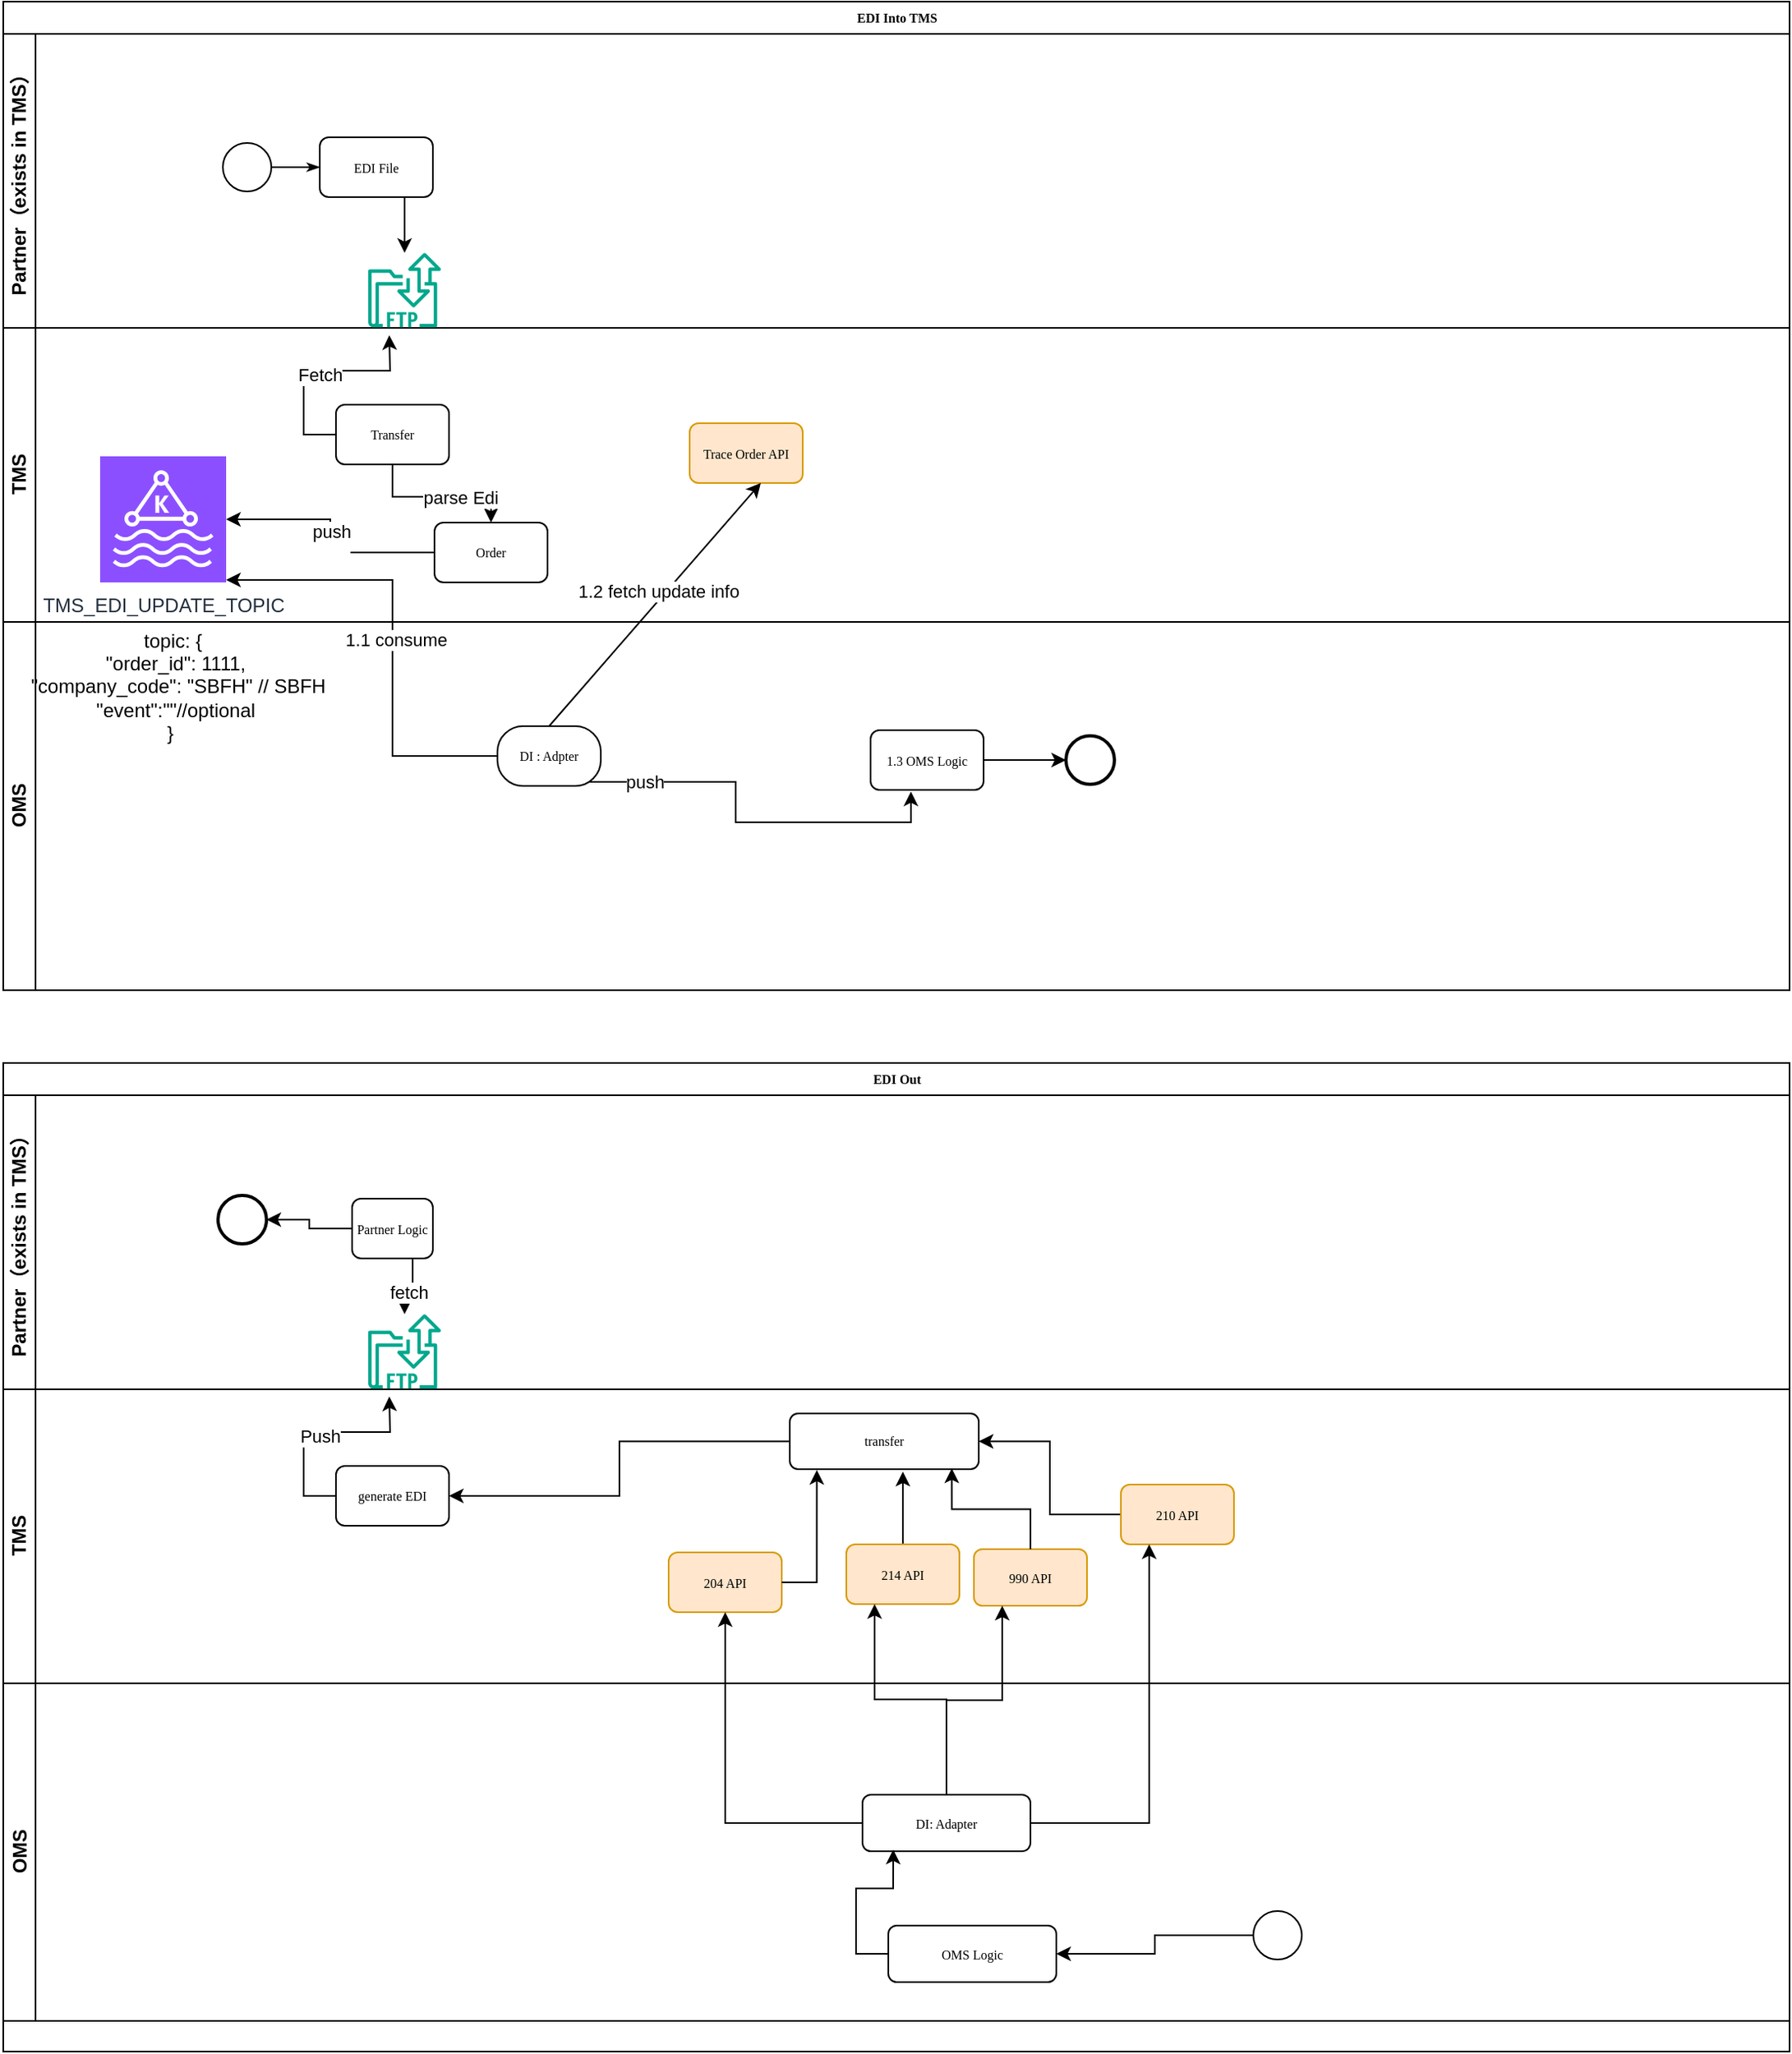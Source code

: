 <mxfile version="24.7.10">
  <diagram name="Page-1" id="c7488fd3-1785-93aa-aadb-54a6760d102a">
    <mxGraphModel dx="1420" dy="724" grid="0" gridSize="10" guides="1" tooltips="1" connect="1" arrows="1" fold="1" page="1" pageScale="1" pageWidth="1100" pageHeight="850" background="none" math="0" shadow="0">
      <root>
        <mxCell id="0" />
        <mxCell id="1" parent="0" />
        <mxCell id="2b4e8129b02d487f-1" value="EDI Into TMS" style="swimlane;html=1;childLayout=stackLayout;horizontal=1;startSize=20;horizontalStack=0;rounded=0;shadow=0;labelBackgroundColor=none;strokeWidth=1;fontFamily=Verdana;fontSize=8;align=center;" parent="1" vertex="1">
          <mxGeometry x="32" y="76" width="1106" height="612" as="geometry" />
        </mxCell>
        <mxCell id="2b4e8129b02d487f-2" value="Partner（exists in TMS）" style="swimlane;html=1;startSize=20;horizontal=0;" parent="2b4e8129b02d487f-1" vertex="1">
          <mxGeometry y="20" width="1106" height="182" as="geometry" />
        </mxCell>
        <mxCell id="g_XqlzbTTuHrZRuQwxp2-10" value="" style="edgeStyle=orthogonalEdgeStyle;rounded=0;orthogonalLoop=1;jettySize=auto;html=1;entryX=1;entryY=0.5;entryDx=0;entryDy=0;entryPerimeter=0;" parent="2b4e8129b02d487f-1" source="g_XqlzbTTuHrZRuQwxp2-5" target="g_XqlzbTTuHrZRuQwxp2-9" edge="1">
          <mxGeometry relative="1" as="geometry">
            <mxPoint x="180" y="317.5" as="targetPoint" />
          </mxGeometry>
        </mxCell>
        <mxCell id="g_XqlzbTTuHrZRuQwxp2-14" value="&lt;div&gt;&lt;br&gt;&lt;/div&gt;" style="edgeLabel;html=1;align=center;verticalAlign=middle;resizable=0;points=[];" parent="g_XqlzbTTuHrZRuQwxp2-10" vertex="1" connectable="0">
          <mxGeometry x="-0.102" y="8" relative="1" as="geometry">
            <mxPoint x="1" y="1" as="offset" />
          </mxGeometry>
        </mxCell>
        <mxCell id="g_XqlzbTTuHrZRuQwxp2-19" value="push&lt;div&gt;&lt;br&gt;&lt;/div&gt;" style="edgeLabel;html=1;align=center;verticalAlign=middle;resizable=0;points=[];" parent="g_XqlzbTTuHrZRuQwxp2-10" vertex="1" connectable="0">
          <mxGeometry x="-0.038" y="1" relative="1" as="geometry">
            <mxPoint x="1" y="1" as="offset" />
          </mxGeometry>
        </mxCell>
        <mxCell id="g_XqlzbTTuHrZRuQwxp2-20" style="edgeStyle=orthogonalEdgeStyle;rounded=0;orthogonalLoop=1;jettySize=auto;html=1;" parent="2b4e8129b02d487f-1" source="2b4e8129b02d487f-14" target="g_XqlzbTTuHrZRuQwxp2-9" edge="1">
          <mxGeometry relative="1" as="geometry">
            <Array as="points">
              <mxPoint x="241" y="467" />
              <mxPoint x="241" y="358" />
            </Array>
          </mxGeometry>
        </mxCell>
        <mxCell id="g_XqlzbTTuHrZRuQwxp2-21" value="1.1 consume" style="edgeLabel;html=1;align=center;verticalAlign=middle;resizable=0;points=[];" parent="g_XqlzbTTuHrZRuQwxp2-20" vertex="1" connectable="0">
          <mxGeometry x="-0.011" y="-2" relative="1" as="geometry">
            <mxPoint as="offset" />
          </mxGeometry>
        </mxCell>
        <mxCell id="2b4e8129b02d487f-3" value="TMS" style="swimlane;html=1;startSize=20;horizontal=0;" parent="2b4e8129b02d487f-1" vertex="1">
          <mxGeometry y="202" width="1106" height="182" as="geometry" />
        </mxCell>
        <mxCell id="g_XqlzbTTuHrZRuQwxp2-9" value="TMS_EDI_UPDATE_TOPIC" style="sketch=0;points=[[0,0,0],[0.25,0,0],[0.5,0,0],[0.75,0,0],[1,0,0],[0,1,0],[0.25,1,0],[0.5,1,0],[0.75,1,0],[1,1,0],[0,0.25,0],[0,0.5,0],[0,0.75,0],[1,0.25,0],[1,0.5,0],[1,0.75,0]];outlineConnect=0;fontColor=#232F3E;fillColor=#8C4FFF;strokeColor=#ffffff;dashed=0;verticalLabelPosition=bottom;verticalAlign=top;align=center;html=1;fontSize=12;fontStyle=0;aspect=fixed;shape=mxgraph.aws4.resourceIcon;resIcon=mxgraph.aws4.managed_streaming_for_kafka;" parent="2b4e8129b02d487f-3" vertex="1">
          <mxGeometry x="60" y="79.5" width="78" height="78" as="geometry" />
        </mxCell>
        <mxCell id="g_XqlzbTTuHrZRuQwxp2-22" value="Trace Order API" style="rounded=1;whiteSpace=wrap;html=1;shadow=0;labelBackgroundColor=none;strokeWidth=1;fontFamily=Verdana;fontSize=8;align=center;fillColor=#ffe6cc;strokeColor=#d79b00;" parent="2b4e8129b02d487f-3" vertex="1">
          <mxGeometry x="425" y="59.0" width="70" height="37" as="geometry" />
        </mxCell>
        <mxCell id="2b4e8129b02d487f-4" value="OMS" style="swimlane;html=1;startSize=20;horizontal=0;" parent="2b4e8129b02d487f-1" vertex="1">
          <mxGeometry y="384" width="1106" height="228" as="geometry" />
        </mxCell>
        <mxCell id="2b4e8129b02d487f-18" style="edgeStyle=orthogonalEdgeStyle;rounded=0;html=1;labelBackgroundColor=none;startArrow=none;startFill=0;startSize=5;endArrow=classicThin;endFill=1;endSize=5;jettySize=auto;orthogonalLoop=1;strokeWidth=1;fontFamily=Verdana;fontSize=8" parent="2b4e8129b02d487f-4" source="2b4e8129b02d487f-5" target="2b4e8129b02d487f-6" edge="1">
          <mxGeometry relative="1" as="geometry" />
        </mxCell>
        <mxCell id="2b4e8129b02d487f-5" value="" style="ellipse;whiteSpace=wrap;html=1;rounded=0;shadow=0;labelBackgroundColor=none;strokeWidth=1;fontFamily=Verdana;fontSize=8;align=center;" parent="2b4e8129b02d487f-4" vertex="1">
          <mxGeometry x="136" y="-296.5" width="30" height="30" as="geometry" />
        </mxCell>
        <mxCell id="g_XqlzbTTuHrZRuQwxp2-2" style="edgeStyle=orthogonalEdgeStyle;rounded=0;orthogonalLoop=1;jettySize=auto;html=1;exitX=0.75;exitY=1;exitDx=0;exitDy=0;" parent="2b4e8129b02d487f-4" source="2b4e8129b02d487f-6" target="g_XqlzbTTuHrZRuQwxp2-1" edge="1">
          <mxGeometry relative="1" as="geometry" />
        </mxCell>
        <mxCell id="2b4e8129b02d487f-6" value="EDI File" style="rounded=1;whiteSpace=wrap;html=1;shadow=0;labelBackgroundColor=none;strokeWidth=1;fontFamily=Verdana;fontSize=8;align=center;" parent="2b4e8129b02d487f-4" vertex="1">
          <mxGeometry x="196" y="-300" width="70" height="37" as="geometry" />
        </mxCell>
        <mxCell id="g_XqlzbTTuHrZRuQwxp2-1" value="" style="sketch=0;outlineConnect=0;fontColor=#232F3E;gradientColor=none;fillColor=#01A88D;strokeColor=none;dashed=0;verticalLabelPosition=bottom;verticalAlign=top;align=center;html=1;fontSize=12;fontStyle=0;aspect=fixed;shape=mxgraph.aws4.transfer_for_ftp_resource;" parent="2b4e8129b02d487f-4" vertex="1">
          <mxGeometry x="226" y="-228.5" width="45" height="46.18" as="geometry" />
        </mxCell>
        <mxCell id="g_XqlzbTTuHrZRuQwxp2-3" style="edgeStyle=orthogonalEdgeStyle;rounded=0;orthogonalLoop=1;jettySize=auto;html=1;exitX=0;exitY=0.5;exitDx=0;exitDy=0;" parent="2b4e8129b02d487f-4" source="2b4e8129b02d487f-12" edge="1">
          <mxGeometry relative="1" as="geometry">
            <mxPoint x="239" y="-177.5" as="targetPoint" />
          </mxGeometry>
        </mxCell>
        <mxCell id="g_XqlzbTTuHrZRuQwxp2-4" value="Fetch" style="edgeLabel;html=1;align=center;verticalAlign=middle;resizable=0;points=[];" parent="g_XqlzbTTuHrZRuQwxp2-3" vertex="1" connectable="0">
          <mxGeometry x="0.026" y="-2" relative="1" as="geometry">
            <mxPoint as="offset" />
          </mxGeometry>
        </mxCell>
        <mxCell id="g_XqlzbTTuHrZRuQwxp2-6" style="edgeStyle=orthogonalEdgeStyle;rounded=0;orthogonalLoop=1;jettySize=auto;html=1;exitX=0.5;exitY=1;exitDx=0;exitDy=0;entryX=0.5;entryY=0;entryDx=0;entryDy=0;" parent="2b4e8129b02d487f-4" source="2b4e8129b02d487f-12" target="g_XqlzbTTuHrZRuQwxp2-5" edge="1">
          <mxGeometry relative="1" as="geometry" />
        </mxCell>
        <mxCell id="g_XqlzbTTuHrZRuQwxp2-7" value="parse Edi" style="edgeLabel;html=1;align=center;verticalAlign=middle;resizable=0;points=[];" parent="g_XqlzbTTuHrZRuQwxp2-6" vertex="1" connectable="0">
          <mxGeometry x="0.171" relative="1" as="geometry">
            <mxPoint as="offset" />
          </mxGeometry>
        </mxCell>
        <mxCell id="2b4e8129b02d487f-12" value="Transfer" style="rounded=1;whiteSpace=wrap;html=1;shadow=0;labelBackgroundColor=none;strokeWidth=1;fontFamily=Verdana;fontSize=8;align=center;" parent="2b4e8129b02d487f-4" vertex="1">
          <mxGeometry x="206" y="-134.5" width="70" height="37" as="geometry" />
        </mxCell>
        <mxCell id="g_XqlzbTTuHrZRuQwxp2-5" value="Order" style="rounded=1;whiteSpace=wrap;html=1;shadow=0;labelBackgroundColor=none;strokeWidth=1;fontFamily=Verdana;fontSize=8;align=center;" parent="2b4e8129b02d487f-4" vertex="1">
          <mxGeometry x="267" y="-61.5" width="70" height="37" as="geometry" />
        </mxCell>
        <mxCell id="2b4e8129b02d487f-14" value="DI : Adpter" style="rounded=1;whiteSpace=wrap;html=1;shadow=0;labelBackgroundColor=none;strokeWidth=1;fontFamily=Verdana;fontSize=8;align=center;arcSize=43;" parent="2b4e8129b02d487f-4" vertex="1">
          <mxGeometry x="306" y="64.5" width="64" height="37" as="geometry" />
        </mxCell>
        <mxCell id="g_XqlzbTTuHrZRuQwxp2-18" value="&lt;div&gt;&amp;nbsp;topic: {&lt;/div&gt;&lt;div&gt;&amp;nbsp; &quot;order_id&quot;: 1111,&lt;/div&gt;&lt;div&gt;&amp;nbsp; &amp;nbsp;&quot;company_code&quot;: &quot;SBFH&quot; // SBFH&lt;/div&gt;&lt;div&gt;&amp;nbsp; &amp;nbsp;&quot;event&quot;:&quot;&quot;//optional&amp;nbsp;&lt;/div&gt;&lt;div&gt;}&lt;/div&gt;" style="text;html=1;align=center;verticalAlign=middle;resizable=0;points=[];autosize=1;strokeColor=none;fillColor=none;" parent="2b4e8129b02d487f-4" vertex="1">
          <mxGeometry x="-2" y="-2" width="210" height="84" as="geometry" />
        </mxCell>
        <mxCell id="g_XqlzbTTuHrZRuQwxp2-27" style="edgeStyle=orthogonalEdgeStyle;rounded=0;orthogonalLoop=1;jettySize=auto;html=1;entryX=0;entryY=0.5;entryDx=0;entryDy=0;" parent="2b4e8129b02d487f-4" source="g_XqlzbTTuHrZRuQwxp2-25" target="g_XqlzbTTuHrZRuQwxp2-26" edge="1">
          <mxGeometry relative="1" as="geometry" />
        </mxCell>
        <mxCell id="g_XqlzbTTuHrZRuQwxp2-25" value="1.3 OMS Logic" style="rounded=1;whiteSpace=wrap;html=1;shadow=0;labelBackgroundColor=none;strokeWidth=1;fontFamily=Verdana;fontSize=8;align=center;" parent="2b4e8129b02d487f-4" vertex="1">
          <mxGeometry x="537" y="67" width="70" height="37" as="geometry" />
        </mxCell>
        <mxCell id="g_XqlzbTTuHrZRuQwxp2-26" value="" style="ellipse;whiteSpace=wrap;html=1;rounded=0;shadow=0;labelBackgroundColor=none;strokeWidth=2;fontFamily=Verdana;fontSize=8;align=center;" parent="2b4e8129b02d487f-4" vertex="1">
          <mxGeometry x="658" y="70.5" width="30" height="30" as="geometry" />
        </mxCell>
        <mxCell id="9sngDVxZNHQlKaGG-Zjs-4" style="edgeStyle=orthogonalEdgeStyle;rounded=0;orthogonalLoop=1;jettySize=auto;html=1;entryX=0.357;entryY=1.027;entryDx=0;entryDy=0;entryPerimeter=0;exitX=0.891;exitY=0.932;exitDx=0;exitDy=0;exitPerimeter=0;" edge="1" parent="2b4e8129b02d487f-4" source="2b4e8129b02d487f-14" target="g_XqlzbTTuHrZRuQwxp2-25">
          <mxGeometry relative="1" as="geometry">
            <mxPoint x="423" y="137.5" as="sourcePoint" />
          </mxGeometry>
        </mxCell>
        <mxCell id="9sngDVxZNHQlKaGG-Zjs-5" value="push" style="edgeLabel;html=1;align=center;verticalAlign=middle;resizable=0;points=[];" vertex="1" connectable="0" parent="9sngDVxZNHQlKaGG-Zjs-4">
          <mxGeometry x="-0.72" y="1" relative="1" as="geometry">
            <mxPoint y="1" as="offset" />
          </mxGeometry>
        </mxCell>
        <mxCell id="g_XqlzbTTuHrZRuQwxp2-23" style="rounded=0;orthogonalLoop=1;jettySize=auto;html=1;exitX=0.5;exitY=0;exitDx=0;exitDy=0;entryX=0.629;entryY=1;entryDx=0;entryDy=0;entryPerimeter=0;" parent="2b4e8129b02d487f-1" source="2b4e8129b02d487f-14" target="g_XqlzbTTuHrZRuQwxp2-22" edge="1">
          <mxGeometry relative="1" as="geometry">
            <mxPoint x="343" y="428.5" as="sourcePoint" />
            <mxPoint x="405" y="300" as="targetPoint" />
          </mxGeometry>
        </mxCell>
        <mxCell id="g_XqlzbTTuHrZRuQwxp2-24" value="1.2 fetch update info&amp;nbsp;" style="edgeLabel;html=1;align=center;verticalAlign=middle;resizable=0;points=[];" parent="g_XqlzbTTuHrZRuQwxp2-23" vertex="1" connectable="0">
          <mxGeometry x="0.081" y="3" relative="1" as="geometry">
            <mxPoint as="offset" />
          </mxGeometry>
        </mxCell>
        <mxCell id="g_XqlzbTTuHrZRuQwxp2-66" value="EDI Out" style="swimlane;html=1;childLayout=stackLayout;horizontal=1;startSize=20;horizontalStack=0;rounded=0;shadow=0;labelBackgroundColor=none;strokeWidth=1;fontFamily=Verdana;fontSize=8;align=center;" parent="1" vertex="1">
          <mxGeometry x="32" y="733" width="1106" height="612" as="geometry" />
        </mxCell>
        <mxCell id="g_XqlzbTTuHrZRuQwxp2-67" value="Partner（exists in TMS）" style="swimlane;html=1;startSize=20;horizontal=0;" parent="g_XqlzbTTuHrZRuQwxp2-66" vertex="1">
          <mxGeometry y="20" width="1106" height="182" as="geometry" />
        </mxCell>
        <mxCell id="g_XqlzbTTuHrZRuQwxp2-97" value="" style="ellipse;whiteSpace=wrap;html=1;rounded=0;shadow=0;labelBackgroundColor=none;strokeWidth=2;fontFamily=Verdana;fontSize=8;align=center;" parent="g_XqlzbTTuHrZRuQwxp2-67" vertex="1">
          <mxGeometry x="133" y="62" width="30" height="30" as="geometry" />
        </mxCell>
        <mxCell id="g_XqlzbTTuHrZRuQwxp2-73" value="TMS" style="swimlane;html=1;startSize=20;horizontal=0;" parent="g_XqlzbTTuHrZRuQwxp2-66" vertex="1">
          <mxGeometry y="202" width="1106" height="182" as="geometry" />
        </mxCell>
        <mxCell id="g_XqlzbTTuHrZRuQwxp2-75" value="204 API" style="rounded=1;whiteSpace=wrap;html=1;shadow=0;labelBackgroundColor=none;strokeWidth=1;fontFamily=Verdana;fontSize=8;align=center;fillColor=#ffe6cc;strokeColor=#d79b00;" parent="g_XqlzbTTuHrZRuQwxp2-73" vertex="1">
          <mxGeometry x="412" y="101.0" width="70" height="37" as="geometry" />
        </mxCell>
        <mxCell id="g_XqlzbTTuHrZRuQwxp2-118" style="edgeStyle=orthogonalEdgeStyle;rounded=0;orthogonalLoop=1;jettySize=auto;html=1;" parent="g_XqlzbTTuHrZRuQwxp2-73" source="g_XqlzbTTuHrZRuQwxp2-99" edge="1">
          <mxGeometry relative="1" as="geometry">
            <mxPoint x="557" y="51" as="targetPoint" />
          </mxGeometry>
        </mxCell>
        <mxCell id="g_XqlzbTTuHrZRuQwxp2-99" value="214 API" style="rounded=1;whiteSpace=wrap;html=1;shadow=0;labelBackgroundColor=none;strokeWidth=1;fontFamily=Verdana;fontSize=8;align=center;fillColor=#ffe6cc;strokeColor=#d79b00;" parent="g_XqlzbTTuHrZRuQwxp2-73" vertex="1">
          <mxGeometry x="522" y="96" width="70" height="37" as="geometry" />
        </mxCell>
        <mxCell id="g_XqlzbTTuHrZRuQwxp2-100" value="990 API" style="rounded=1;whiteSpace=wrap;html=1;shadow=0;labelBackgroundColor=none;strokeWidth=1;fontFamily=Verdana;fontSize=8;align=center;fillColor=#ffe6cc;strokeColor=#d79b00;" parent="g_XqlzbTTuHrZRuQwxp2-73" vertex="1">
          <mxGeometry x="601" y="99" width="70" height="35" as="geometry" />
        </mxCell>
        <mxCell id="g_XqlzbTTuHrZRuQwxp2-117" style="edgeStyle=orthogonalEdgeStyle;rounded=0;orthogonalLoop=1;jettySize=auto;html=1;entryX=1;entryY=0.5;entryDx=0;entryDy=0;" parent="g_XqlzbTTuHrZRuQwxp2-73" source="g_XqlzbTTuHrZRuQwxp2-101" target="g_XqlzbTTuHrZRuQwxp2-87" edge="1">
          <mxGeometry relative="1" as="geometry" />
        </mxCell>
        <mxCell id="g_XqlzbTTuHrZRuQwxp2-101" value="210 API" style="rounded=1;whiteSpace=wrap;html=1;shadow=0;labelBackgroundColor=none;strokeWidth=1;fontFamily=Verdana;fontSize=8;align=center;fillColor=#ffe6cc;strokeColor=#d79b00;" parent="g_XqlzbTTuHrZRuQwxp2-73" vertex="1">
          <mxGeometry x="692" y="59" width="70" height="37" as="geometry" />
        </mxCell>
        <mxCell id="g_XqlzbTTuHrZRuQwxp2-87" value="transfer" style="rounded=1;whiteSpace=wrap;html=1;shadow=0;labelBackgroundColor=none;strokeWidth=1;fontFamily=Verdana;fontSize=8;align=center;" parent="g_XqlzbTTuHrZRuQwxp2-73" vertex="1">
          <mxGeometry x="487" y="15" width="117" height="34.5" as="geometry" />
        </mxCell>
        <mxCell id="g_XqlzbTTuHrZRuQwxp2-116" style="edgeStyle=orthogonalEdgeStyle;rounded=0;orthogonalLoop=1;jettySize=auto;html=1;entryX=0.857;entryY=0.986;entryDx=0;entryDy=0;entryPerimeter=0;" parent="g_XqlzbTTuHrZRuQwxp2-73" source="g_XqlzbTTuHrZRuQwxp2-100" target="g_XqlzbTTuHrZRuQwxp2-87" edge="1">
          <mxGeometry relative="1" as="geometry" />
        </mxCell>
        <mxCell id="g_XqlzbTTuHrZRuQwxp2-119" style="edgeStyle=orthogonalEdgeStyle;rounded=0;orthogonalLoop=1;jettySize=auto;html=1;entryX=0.143;entryY=1.014;entryDx=0;entryDy=0;entryPerimeter=0;" parent="g_XqlzbTTuHrZRuQwxp2-73" source="g_XqlzbTTuHrZRuQwxp2-75" target="g_XqlzbTTuHrZRuQwxp2-87" edge="1">
          <mxGeometry relative="1" as="geometry" />
        </mxCell>
        <mxCell id="g_XqlzbTTuHrZRuQwxp2-107" style="edgeStyle=orthogonalEdgeStyle;rounded=0;orthogonalLoop=1;jettySize=auto;html=1;entryX=1;entryY=0.5;entryDx=0;entryDy=0;" parent="g_XqlzbTTuHrZRuQwxp2-66" source="g_XqlzbTTuHrZRuQwxp2-87" target="g_XqlzbTTuHrZRuQwxp2-86" edge="1">
          <mxGeometry relative="1" as="geometry" />
        </mxCell>
        <mxCell id="g_XqlzbTTuHrZRuQwxp2-109" style="edgeStyle=orthogonalEdgeStyle;rounded=0;orthogonalLoop=1;jettySize=auto;html=1;entryX=1;entryY=0.5;entryDx=0;entryDy=0;" parent="g_XqlzbTTuHrZRuQwxp2-66" source="g_XqlzbTTuHrZRuQwxp2-80" target="g_XqlzbTTuHrZRuQwxp2-97" edge="1">
          <mxGeometry relative="1" as="geometry" />
        </mxCell>
        <mxCell id="g_XqlzbTTuHrZRuQwxp2-122" style="edgeStyle=orthogonalEdgeStyle;rounded=0;orthogonalLoop=1;jettySize=auto;html=1;entryX=0.5;entryY=1;entryDx=0;entryDy=0;" parent="g_XqlzbTTuHrZRuQwxp2-66" source="g_XqlzbTTuHrZRuQwxp2-92" target="g_XqlzbTTuHrZRuQwxp2-75" edge="1">
          <mxGeometry relative="1" as="geometry" />
        </mxCell>
        <mxCell id="g_XqlzbTTuHrZRuQwxp2-123" style="edgeStyle=orthogonalEdgeStyle;rounded=0;orthogonalLoop=1;jettySize=auto;html=1;entryX=0.25;entryY=1;entryDx=0;entryDy=0;" parent="g_XqlzbTTuHrZRuQwxp2-66" source="g_XqlzbTTuHrZRuQwxp2-92" target="g_XqlzbTTuHrZRuQwxp2-99" edge="1">
          <mxGeometry relative="1" as="geometry" />
        </mxCell>
        <mxCell id="g_XqlzbTTuHrZRuQwxp2-124" style="edgeStyle=orthogonalEdgeStyle;rounded=0;orthogonalLoop=1;jettySize=auto;html=1;entryX=0.25;entryY=1;entryDx=0;entryDy=0;" parent="g_XqlzbTTuHrZRuQwxp2-66" source="g_XqlzbTTuHrZRuQwxp2-92" target="g_XqlzbTTuHrZRuQwxp2-100" edge="1">
          <mxGeometry relative="1" as="geometry" />
        </mxCell>
        <mxCell id="g_XqlzbTTuHrZRuQwxp2-125" style="edgeStyle=orthogonalEdgeStyle;rounded=0;orthogonalLoop=1;jettySize=auto;html=1;entryX=0.25;entryY=1;entryDx=0;entryDy=0;" parent="g_XqlzbTTuHrZRuQwxp2-66" source="g_XqlzbTTuHrZRuQwxp2-92" target="g_XqlzbTTuHrZRuQwxp2-101" edge="1">
          <mxGeometry relative="1" as="geometry" />
        </mxCell>
        <mxCell id="g_XqlzbTTuHrZRuQwxp2-76" value="OMS" style="swimlane;html=1;startSize=20;horizontal=0;" parent="g_XqlzbTTuHrZRuQwxp2-66" vertex="1">
          <mxGeometry y="384" width="1106" height="209" as="geometry" />
        </mxCell>
        <mxCell id="g_XqlzbTTuHrZRuQwxp2-79" style="edgeStyle=orthogonalEdgeStyle;rounded=0;orthogonalLoop=1;jettySize=auto;html=1;exitX=0.75;exitY=1;exitDx=0;exitDy=0;" parent="g_XqlzbTTuHrZRuQwxp2-76" source="g_XqlzbTTuHrZRuQwxp2-80" target="g_XqlzbTTuHrZRuQwxp2-81" edge="1">
          <mxGeometry relative="1" as="geometry" />
        </mxCell>
        <mxCell id="g_XqlzbTTuHrZRuQwxp2-108" value="fetch" style="edgeLabel;html=1;align=center;verticalAlign=middle;resizable=0;points=[];" parent="g_XqlzbTTuHrZRuQwxp2-79" vertex="1" connectable="0">
          <mxGeometry x="0.143" y="1" relative="1" as="geometry">
            <mxPoint as="offset" />
          </mxGeometry>
        </mxCell>
        <mxCell id="g_XqlzbTTuHrZRuQwxp2-80" value="Partner Logic" style="rounded=1;whiteSpace=wrap;html=1;shadow=0;labelBackgroundColor=none;strokeWidth=1;fontFamily=Verdana;fontSize=8;align=center;" parent="g_XqlzbTTuHrZRuQwxp2-76" vertex="1">
          <mxGeometry x="216" y="-300" width="50" height="37" as="geometry" />
        </mxCell>
        <mxCell id="g_XqlzbTTuHrZRuQwxp2-81" value="" style="sketch=0;outlineConnect=0;fontColor=#232F3E;gradientColor=none;fillColor=#01A88D;strokeColor=none;dashed=0;verticalLabelPosition=bottom;verticalAlign=top;align=center;html=1;fontSize=12;fontStyle=0;aspect=fixed;shape=mxgraph.aws4.transfer_for_ftp_resource;" parent="g_XqlzbTTuHrZRuQwxp2-76" vertex="1">
          <mxGeometry x="226" y="-228.5" width="45" height="46.18" as="geometry" />
        </mxCell>
        <mxCell id="g_XqlzbTTuHrZRuQwxp2-82" style="edgeStyle=orthogonalEdgeStyle;rounded=0;orthogonalLoop=1;jettySize=auto;html=1;exitX=0;exitY=0.5;exitDx=0;exitDy=0;" parent="g_XqlzbTTuHrZRuQwxp2-76" source="g_XqlzbTTuHrZRuQwxp2-86" edge="1">
          <mxGeometry relative="1" as="geometry">
            <mxPoint x="239" y="-177.5" as="targetPoint" />
          </mxGeometry>
        </mxCell>
        <mxCell id="g_XqlzbTTuHrZRuQwxp2-83" value="Push" style="edgeLabel;html=1;align=center;verticalAlign=middle;resizable=0;points=[];" parent="g_XqlzbTTuHrZRuQwxp2-82" vertex="1" connectable="0">
          <mxGeometry x="0.026" y="-2" relative="1" as="geometry">
            <mxPoint as="offset" />
          </mxGeometry>
        </mxCell>
        <mxCell id="g_XqlzbTTuHrZRuQwxp2-86" value="generate EDI" style="rounded=1;whiteSpace=wrap;html=1;shadow=0;labelBackgroundColor=none;strokeWidth=1;fontFamily=Verdana;fontSize=8;align=center;" parent="g_XqlzbTTuHrZRuQwxp2-76" vertex="1">
          <mxGeometry x="206" y="-134.5" width="70" height="37" as="geometry" />
        </mxCell>
        <mxCell id="g_XqlzbTTuHrZRuQwxp2-92" value="DI: Adapter" style="rounded=1;whiteSpace=wrap;html=1;shadow=0;labelBackgroundColor=none;strokeWidth=1;fontFamily=Verdana;fontSize=8;align=center;" parent="g_XqlzbTTuHrZRuQwxp2-76" vertex="1">
          <mxGeometry x="532" y="69" width="104" height="35" as="geometry" />
        </mxCell>
        <mxCell id="g_XqlzbTTuHrZRuQwxp2-127" style="edgeStyle=orthogonalEdgeStyle;rounded=0;orthogonalLoop=1;jettySize=auto;html=1;entryX=1;entryY=0.5;entryDx=0;entryDy=0;" parent="g_XqlzbTTuHrZRuQwxp2-76" source="g_XqlzbTTuHrZRuQwxp2-126" target="9sngDVxZNHQlKaGG-Zjs-6" edge="1">
          <mxGeometry relative="1" as="geometry">
            <mxPoint x="678" y="131" as="targetPoint" />
          </mxGeometry>
        </mxCell>
        <mxCell id="g_XqlzbTTuHrZRuQwxp2-126" value="" style="ellipse;whiteSpace=wrap;html=1;rounded=0;shadow=0;labelBackgroundColor=none;strokeWidth=1;fontFamily=Verdana;fontSize=8;align=center;" parent="g_XqlzbTTuHrZRuQwxp2-76" vertex="1">
          <mxGeometry x="774" y="141" width="30" height="30" as="geometry" />
        </mxCell>
        <mxCell id="9sngDVxZNHQlKaGG-Zjs-8" style="edgeStyle=orthogonalEdgeStyle;rounded=0;orthogonalLoop=1;jettySize=auto;html=1;exitX=0;exitY=0.5;exitDx=0;exitDy=0;entryX=0.183;entryY=0.971;entryDx=0;entryDy=0;entryPerimeter=0;" edge="1" parent="g_XqlzbTTuHrZRuQwxp2-76" source="9sngDVxZNHQlKaGG-Zjs-6" target="g_XqlzbTTuHrZRuQwxp2-92">
          <mxGeometry relative="1" as="geometry">
            <mxPoint x="486" y="180.75" as="targetPoint" />
          </mxGeometry>
        </mxCell>
        <mxCell id="9sngDVxZNHQlKaGG-Zjs-6" value="OMS Logic" style="rounded=1;whiteSpace=wrap;html=1;shadow=0;labelBackgroundColor=none;strokeWidth=1;fontFamily=Verdana;fontSize=8;align=center;" vertex="1" parent="g_XqlzbTTuHrZRuQwxp2-76">
          <mxGeometry x="548" y="150" width="104" height="35" as="geometry" />
        </mxCell>
      </root>
    </mxGraphModel>
  </diagram>
</mxfile>
